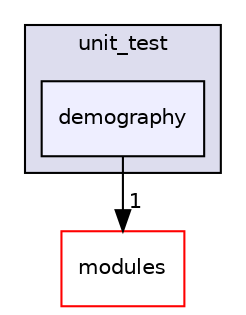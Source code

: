digraph "quetzal/test/unit_test/demography" {
  compound=true
  node [ fontsize="10", fontname="Helvetica"];
  edge [ labelfontsize="10", labelfontname="Helvetica"];
  subgraph clusterdir_bb982ae42cce9fc7564a862e4b1786e2 {
    graph [ bgcolor="#ddddee", pencolor="black", label="unit_test" fontname="Helvetica", fontsize="10", URL="dir_bb982ae42cce9fc7564a862e4b1786e2.html"]
  dir_ef7dbf30bb49d03978e4fe26566c4c7a [shape=box, label="demography", style="filled", fillcolor="#eeeeff", pencolor="black", URL="dir_ef7dbf30bb49d03978e4fe26566c4c7a.html"];
  }
  dir_452d8c588a01d0d9b6358ca147e46c83 [shape=box label="modules" fillcolor="white" style="filled" color="red" URL="dir_452d8c588a01d0d9b6358ca147e46c83.html"];
  dir_ef7dbf30bb49d03978e4fe26566c4c7a->dir_452d8c588a01d0d9b6358ca147e46c83 [headlabel="1", labeldistance=1.5 headhref="dir_000064_000001.html"];
}
